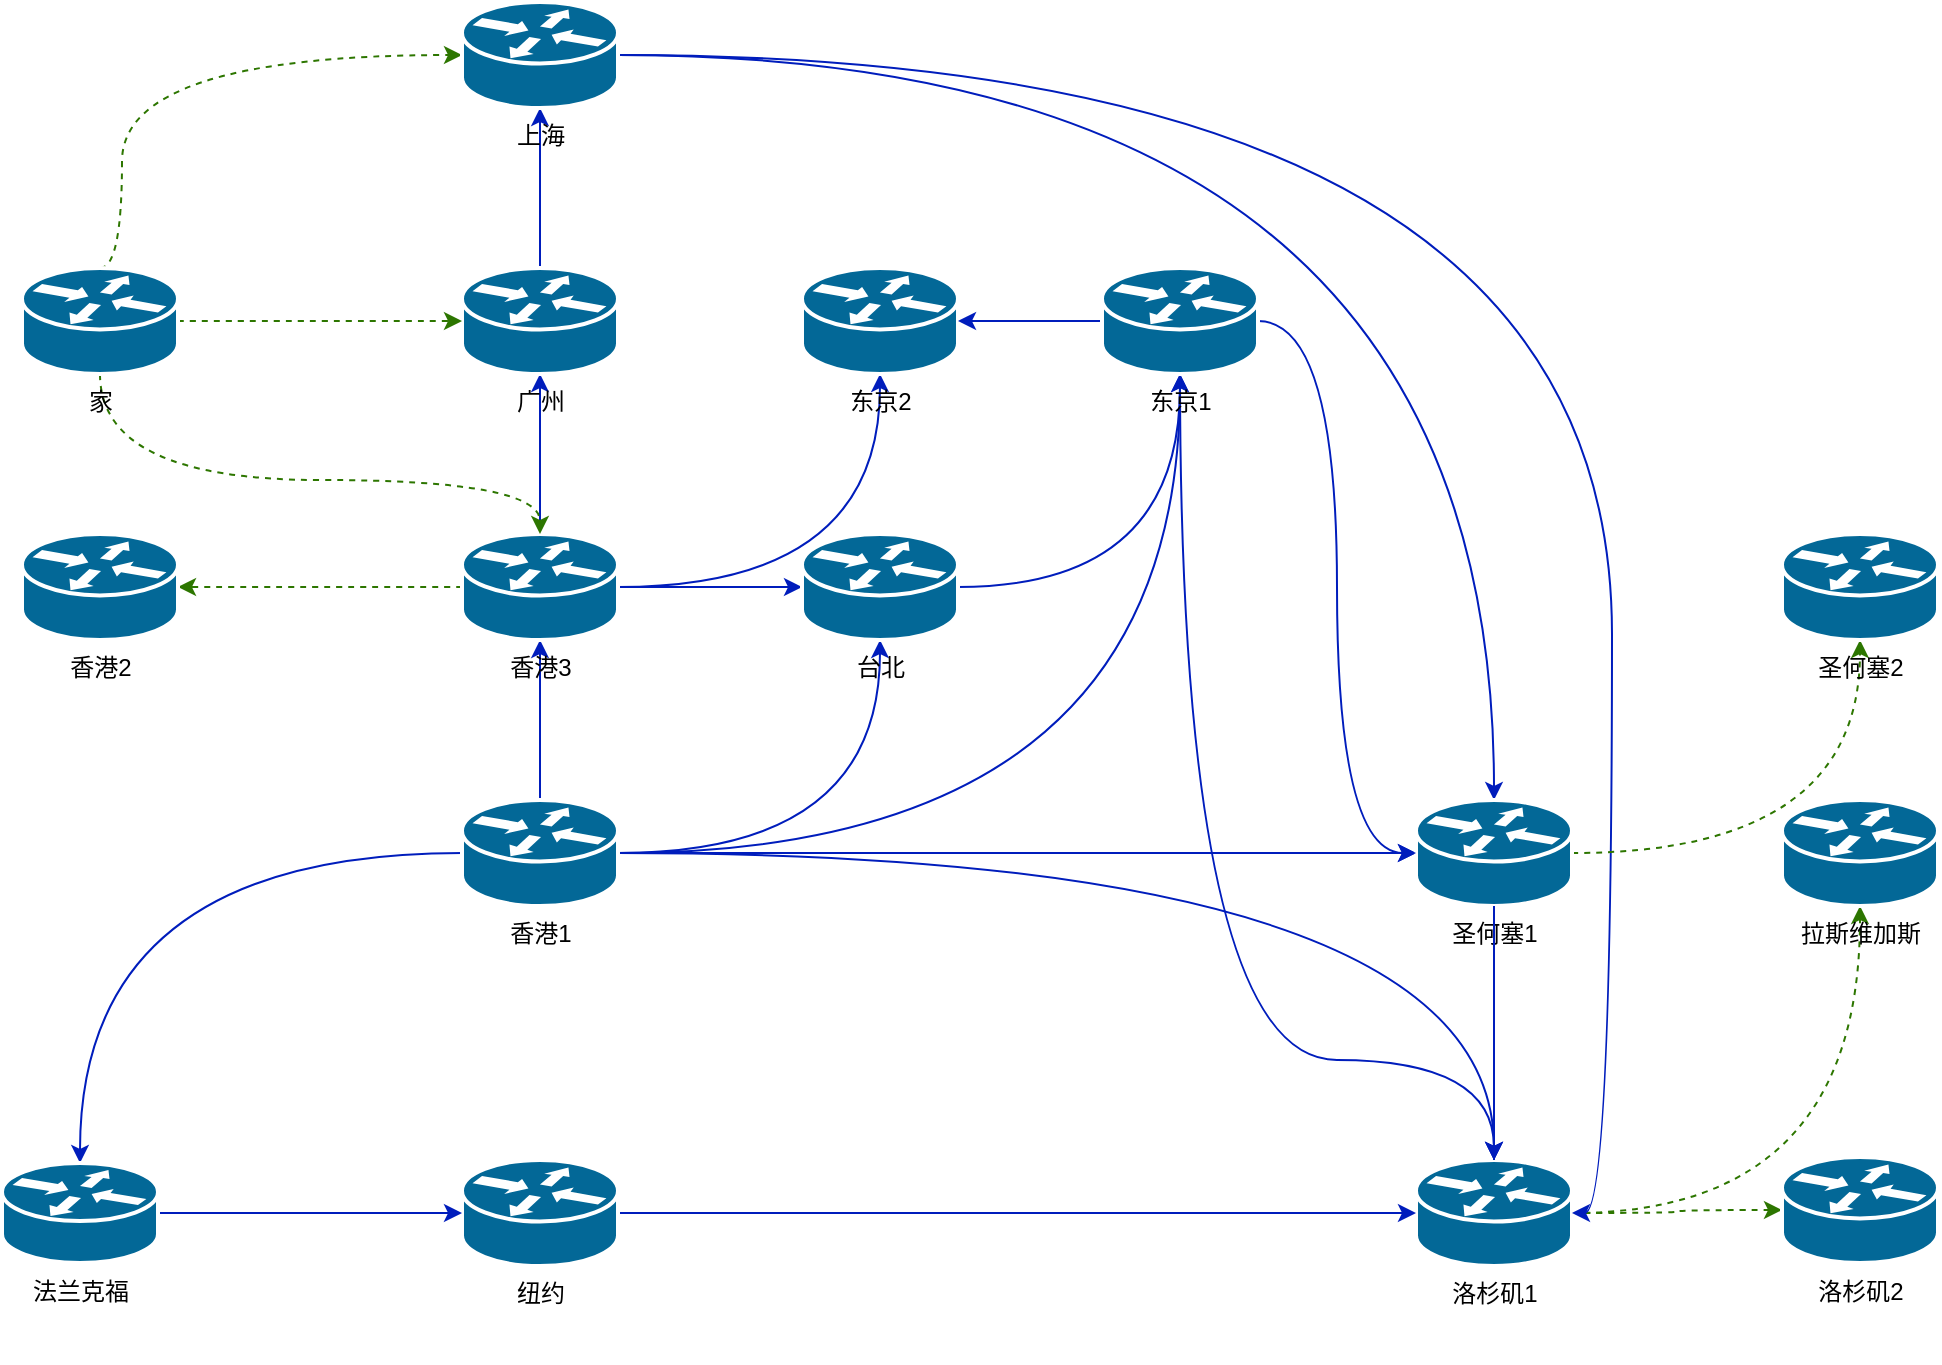 <mxfile version="20.8.5" type="github">
  <diagram id="uHXWS0pQzFWdipmOSE3i" name="第 1 页">
    <mxGraphModel dx="1434" dy="1912" grid="1" gridSize="10" guides="1" tooltips="1" connect="1" arrows="1" fold="1" page="1" pageScale="1" pageWidth="827" pageHeight="1169" math="0" shadow="0">
      <root>
        <mxCell id="0" />
        <mxCell id="1" parent="0" />
        <mxCell id="fZUv5z6-WZGmwpLBm6Op-58" value="" style="edgeStyle=orthogonalEdgeStyle;curved=1;orthogonalLoop=1;jettySize=auto;html=1;fontColor=#000000;elbow=vertical;fillColor=#0050ef;strokeColor=#001DBC;" parent="1" source="fZUv5z6-WZGmwpLBm6Op-52" target="fZUv5z6-WZGmwpLBm6Op-57" edge="1">
          <mxGeometry relative="1" as="geometry" />
        </mxCell>
        <mxCell id="fZUv5z6-WZGmwpLBm6Op-62" value="" style="edgeStyle=orthogonalEdgeStyle;curved=1;orthogonalLoop=1;jettySize=auto;html=1;fontColor=#000000;elbow=vertical;fillColor=#0050ef;strokeColor=#001DBC;" parent="1" source="fZUv5z6-WZGmwpLBm6Op-52" target="fZUv5z6-WZGmwpLBm6Op-61" edge="1">
          <mxGeometry relative="1" as="geometry" />
        </mxCell>
        <mxCell id="fZUv5z6-WZGmwpLBm6Op-71" value="" style="edgeStyle=orthogonalEdgeStyle;curved=1;orthogonalLoop=1;jettySize=auto;html=1;fontColor=#000000;elbow=vertical;fillColor=#0050ef;strokeColor=#001DBC;" parent="1" source="fZUv5z6-WZGmwpLBm6Op-52" target="fZUv5z6-WZGmwpLBm6Op-70" edge="1">
          <mxGeometry relative="1" as="geometry" />
        </mxCell>
        <mxCell id="fZUv5z6-WZGmwpLBm6Op-97" style="edgeStyle=orthogonalEdgeStyle;curved=1;orthogonalLoop=1;jettySize=auto;html=1;fontColor=#000000;strokeWidth=1;elbow=vertical;fillColor=#0050ef;strokeColor=#001DBC;" parent="1" source="fZUv5z6-WZGmwpLBm6Op-52" target="fZUv5z6-WZGmwpLBm6Op-95" edge="1">
          <mxGeometry relative="1" as="geometry" />
        </mxCell>
        <mxCell id="fZUv5z6-WZGmwpLBm6Op-105" style="edgeStyle=orthogonalEdgeStyle;curved=1;orthogonalLoop=1;jettySize=auto;html=1;fontColor=#000000;strokeWidth=1;elbow=vertical;fillColor=#0050ef;strokeColor=#001DBC;" parent="1" source="fZUv5z6-WZGmwpLBm6Op-52" target="fZUv5z6-WZGmwpLBm6Op-100" edge="1">
          <mxGeometry relative="1" as="geometry" />
        </mxCell>
        <mxCell id="fZUv5z6-WZGmwpLBm6Op-107" style="edgeStyle=orthogonalEdgeStyle;curved=1;orthogonalLoop=1;jettySize=auto;html=1;fontColor=#000000;strokeWidth=1;elbow=vertical;fillColor=#0050ef;strokeColor=#001DBC;" parent="1" source="fZUv5z6-WZGmwpLBm6Op-52" target="fZUv5z6-WZGmwpLBm6Op-53" edge="1">
          <mxGeometry relative="1" as="geometry" />
        </mxCell>
        <mxCell id="fZUv5z6-WZGmwpLBm6Op-52" value="&lt;font color=&quot;#000000&quot;&gt;香港1&lt;br&gt;&lt;br&gt;&lt;/font&gt;" style="shape=mxgraph.cisco.routers.router;sketch=0;html=1;pointerEvents=1;dashed=0;fillColor=#036897;strokeColor=#ffffff;strokeWidth=2;verticalLabelPosition=bottom;verticalAlign=top;align=center;outlineConnect=0;fontColor=#FF3333;" parent="1" vertex="1">
          <mxGeometry x="350" y="220" width="78" height="53" as="geometry" />
        </mxCell>
        <mxCell id="fZUv5z6-WZGmwpLBm6Op-88" style="edgeStyle=orthogonalEdgeStyle;curved=1;orthogonalLoop=1;jettySize=auto;html=1;dashed=1;fontColor=#000000;elbow=vertical;fillColor=#60a917;strokeColor=#2D7600;" parent="1" source="fZUv5z6-WZGmwpLBm6Op-53" target="fZUv5z6-WZGmwpLBm6Op-66" edge="1">
          <mxGeometry relative="1" as="geometry" />
        </mxCell>
        <mxCell id="fZUv5z6-WZGmwpLBm6Op-89" style="edgeStyle=orthogonalEdgeStyle;curved=1;orthogonalLoop=1;jettySize=auto;html=1;dashed=1;fontColor=#000000;elbow=vertical;fillColor=#60a917;strokeColor=#2D7600;" parent="1" source="fZUv5z6-WZGmwpLBm6Op-53" target="fZUv5z6-WZGmwpLBm6Op-64" edge="1">
          <mxGeometry relative="1" as="geometry" />
        </mxCell>
        <mxCell id="fZUv5z6-WZGmwpLBm6Op-53" value="&lt;font color=&quot;#000000&quot;&gt;洛杉矶1&lt;br&gt;&lt;br&gt;&lt;/font&gt;" style="shape=mxgraph.cisco.routers.router;sketch=0;html=1;pointerEvents=1;dashed=0;fillColor=#036897;strokeColor=#ffffff;strokeWidth=2;verticalLabelPosition=bottom;verticalAlign=top;align=center;outlineConnect=0;fontColor=#FF3333;" parent="1" vertex="1">
          <mxGeometry x="827" y="400" width="78" height="53" as="geometry" />
        </mxCell>
        <mxCell id="fZUv5z6-WZGmwpLBm6Op-69" style="edgeStyle=orthogonalEdgeStyle;curved=1;orthogonalLoop=1;jettySize=auto;html=1;fontColor=#000000;elbow=vertical;fillColor=#0050ef;strokeColor=#001DBC;" parent="1" source="fZUv5z6-WZGmwpLBm6Op-55" target="fZUv5z6-WZGmwpLBm6Op-53" edge="1">
          <mxGeometry relative="1" as="geometry" />
        </mxCell>
        <mxCell id="fZUv5z6-WZGmwpLBm6Op-55" value="&lt;font color=&quot;#000000&quot;&gt;纽约&lt;br&gt;&lt;br&gt;&lt;/font&gt;" style="shape=mxgraph.cisco.routers.router;sketch=0;html=1;pointerEvents=1;dashed=0;fillColor=#036897;strokeColor=#ffffff;strokeWidth=2;verticalLabelPosition=bottom;verticalAlign=top;align=center;outlineConnect=0;fontColor=#FF3333;" parent="1" vertex="1">
          <mxGeometry x="350" y="400" width="78" height="53" as="geometry" />
        </mxCell>
        <mxCell id="fZUv5z6-WZGmwpLBm6Op-116" style="edgeStyle=orthogonalEdgeStyle;curved=1;orthogonalLoop=1;jettySize=auto;html=1;fontColor=#000000;strokeWidth=1;elbow=vertical;fillColor=#0050ef;strokeColor=#001DBC;" parent="1" source="fZUv5z6-WZGmwpLBm6Op-57" target="fZUv5z6-WZGmwpLBm6Op-55" edge="1">
          <mxGeometry relative="1" as="geometry" />
        </mxCell>
        <mxCell id="fZUv5z6-WZGmwpLBm6Op-57" value="&lt;font color=&quot;#000000&quot;&gt;法兰克福&lt;br&gt;&lt;/font&gt;" style="shape=mxgraph.cisco.routers.router;sketch=0;html=1;pointerEvents=1;dashed=0;fillColor=#036897;strokeColor=#ffffff;strokeWidth=2;verticalLabelPosition=bottom;verticalAlign=top;align=center;outlineConnect=0;fontColor=#FF3333;" parent="1" vertex="1">
          <mxGeometry x="120" y="401.5" width="78" height="50" as="geometry" />
        </mxCell>
        <mxCell id="fZUv5z6-WZGmwpLBm6Op-63" value="" style="edgeStyle=orthogonalEdgeStyle;curved=1;orthogonalLoop=1;jettySize=auto;html=1;fontColor=#000000;elbow=vertical;fillColor=#0050ef;strokeColor=#001DBC;" parent="1" source="fZUv5z6-WZGmwpLBm6Op-61" target="fZUv5z6-WZGmwpLBm6Op-53" edge="1">
          <mxGeometry relative="1" as="geometry" />
        </mxCell>
        <mxCell id="fZUv5z6-WZGmwpLBm6Op-64" value="&lt;font color=&quot;#000000&quot;&gt;洛杉矶2&lt;br&gt;&lt;br&gt;&lt;br&gt;&lt;/font&gt;" style="shape=mxgraph.cisco.routers.router;sketch=0;html=1;pointerEvents=1;dashed=0;fillColor=#036897;strokeColor=#ffffff;strokeWidth=2;verticalLabelPosition=bottom;verticalAlign=top;align=center;outlineConnect=0;fontColor=#FF3333;" parent="1" vertex="1">
          <mxGeometry x="1010" y="398.5" width="78" height="53" as="geometry" />
        </mxCell>
        <mxCell id="fZUv5z6-WZGmwpLBm6Op-66" value="&lt;font color=&quot;#000000&quot;&gt;拉斯维加斯&lt;br&gt;&lt;/font&gt;" style="shape=mxgraph.cisco.routers.router;sketch=0;html=1;pointerEvents=1;dashed=0;fillColor=#036897;strokeColor=#ffffff;strokeWidth=2;verticalLabelPosition=bottom;verticalAlign=top;align=center;outlineConnect=0;fontColor=#FF3333;" parent="1" vertex="1">
          <mxGeometry x="1010" y="220" width="78" height="53" as="geometry" />
        </mxCell>
        <mxCell id="fZUv5z6-WZGmwpLBm6Op-94" value="" style="edgeStyle=orthogonalEdgeStyle;curved=1;orthogonalLoop=1;jettySize=auto;html=1;fontColor=#000000;strokeWidth=1;elbow=vertical;dashed=1;fillColor=#60a917;strokeColor=#2D7600;" parent="1" source="fZUv5z6-WZGmwpLBm6Op-70" target="fZUv5z6-WZGmwpLBm6Op-93" edge="1">
          <mxGeometry relative="1" as="geometry" />
        </mxCell>
        <mxCell id="fZUv5z6-WZGmwpLBm6Op-96" value="" style="edgeStyle=orthogonalEdgeStyle;curved=1;orthogonalLoop=1;jettySize=auto;html=1;fontColor=#000000;strokeWidth=1;elbow=vertical;fillColor=#0050ef;strokeColor=#001DBC;" parent="1" source="fZUv5z6-WZGmwpLBm6Op-70" target="fZUv5z6-WZGmwpLBm6Op-95" edge="1">
          <mxGeometry relative="1" as="geometry" />
        </mxCell>
        <mxCell id="fZUv5z6-WZGmwpLBm6Op-99" value="" style="edgeStyle=orthogonalEdgeStyle;curved=1;orthogonalLoop=1;jettySize=auto;html=1;fontColor=#000000;strokeWidth=1;elbow=vertical;fillColor=#0050ef;strokeColor=#001DBC;" parent="1" source="fZUv5z6-WZGmwpLBm6Op-70" target="fZUv5z6-WZGmwpLBm6Op-98" edge="1">
          <mxGeometry relative="1" as="geometry" />
        </mxCell>
        <mxCell id="fZUv5z6-WZGmwpLBm6Op-113" style="edgeStyle=orthogonalEdgeStyle;curved=1;orthogonalLoop=1;jettySize=auto;html=1;fontColor=#000000;strokeWidth=1;elbow=vertical;fillColor=#0050ef;strokeColor=#001DBC;" parent="1" source="fZUv5z6-WZGmwpLBm6Op-70" target="fZUv5z6-WZGmwpLBm6Op-72" edge="1">
          <mxGeometry relative="1" as="geometry" />
        </mxCell>
        <mxCell id="fZUv5z6-WZGmwpLBm6Op-70" value="&lt;font color=&quot;#000000&quot;&gt;香港3&lt;br&gt;&lt;br&gt;&lt;br&gt;&lt;/font&gt;" style="shape=mxgraph.cisco.routers.router;sketch=0;html=1;pointerEvents=1;dashed=0;fillColor=#036897;strokeColor=#ffffff;strokeWidth=2;verticalLabelPosition=bottom;verticalAlign=top;align=center;outlineConnect=0;fontColor=#FF3333;" parent="1" vertex="1">
          <mxGeometry x="350" y="87" width="78" height="53" as="geometry" />
        </mxCell>
        <mxCell id="fZUv5z6-WZGmwpLBm6Op-80" value="" style="edgeStyle=orthogonalEdgeStyle;curved=1;orthogonalLoop=1;jettySize=auto;html=1;fontColor=#000000;elbow=vertical;fillColor=#0050ef;strokeColor=#001DBC;" parent="1" source="fZUv5z6-WZGmwpLBm6Op-72" target="fZUv5z6-WZGmwpLBm6Op-79" edge="1">
          <mxGeometry relative="1" as="geometry" />
        </mxCell>
        <mxCell id="fZUv5z6-WZGmwpLBm6Op-72" value="&lt;font color=&quot;#000000&quot;&gt;广州&lt;br&gt;&lt;/font&gt;" style="shape=mxgraph.cisco.routers.router;sketch=0;html=1;pointerEvents=1;dashed=0;fillColor=#036897;strokeColor=#ffffff;strokeWidth=2;verticalLabelPosition=bottom;verticalAlign=top;align=center;outlineConnect=0;fontColor=#FF3333;" parent="1" vertex="1">
          <mxGeometry x="350" y="-46" width="78" height="53" as="geometry" />
        </mxCell>
        <mxCell id="fZUv5z6-WZGmwpLBm6Op-90" style="edgeStyle=orthogonalEdgeStyle;curved=1;orthogonalLoop=1;jettySize=auto;html=1;entryX=0;entryY=0.5;entryDx=0;entryDy=0;entryPerimeter=0;fontColor=#000000;strokeWidth=1;elbow=vertical;dashed=1;fillColor=#60a917;strokeColor=#2D7600;" parent="1" source="fZUv5z6-WZGmwpLBm6Op-77" target="fZUv5z6-WZGmwpLBm6Op-72" edge="1">
          <mxGeometry relative="1" as="geometry" />
        </mxCell>
        <mxCell id="fZUv5z6-WZGmwpLBm6Op-91" style="edgeStyle=orthogonalEdgeStyle;curved=1;orthogonalLoop=1;jettySize=auto;html=1;fontColor=#000000;strokeWidth=1;elbow=vertical;entryX=0;entryY=0.5;entryDx=0;entryDy=0;entryPerimeter=0;dashed=1;fillColor=#60a917;strokeColor=#2D7600;exitX=0.5;exitY=0;exitDx=0;exitDy=0;exitPerimeter=0;" parent="1" source="fZUv5z6-WZGmwpLBm6Op-77" target="fZUv5z6-WZGmwpLBm6Op-79" edge="1">
          <mxGeometry relative="1" as="geometry">
            <Array as="points">
              <mxPoint x="180" y="-46" />
              <mxPoint x="180" y="-152" />
            </Array>
          </mxGeometry>
        </mxCell>
        <mxCell id="fZUv5z6-WZGmwpLBm6Op-110" style="edgeStyle=orthogonalEdgeStyle;curved=1;orthogonalLoop=1;jettySize=auto;html=1;fontColor=#000000;strokeWidth=1;elbow=vertical;fillColor=#60a917;strokeColor=#2D7600;dashed=1;" parent="1" source="fZUv5z6-WZGmwpLBm6Op-77" target="fZUv5z6-WZGmwpLBm6Op-70" edge="1">
          <mxGeometry relative="1" as="geometry">
            <Array as="points">
              <mxPoint x="169" y="60" />
              <mxPoint x="389" y="60" />
            </Array>
          </mxGeometry>
        </mxCell>
        <mxCell id="fZUv5z6-WZGmwpLBm6Op-77" value="&lt;font color=&quot;#000000&quot;&gt;家&lt;br&gt;&lt;/font&gt;" style="shape=mxgraph.cisco.routers.router;sketch=0;html=1;pointerEvents=1;dashed=0;fillColor=#036897;strokeColor=#ffffff;strokeWidth=2;verticalLabelPosition=bottom;verticalAlign=top;align=center;outlineConnect=0;fontColor=#FF3333;" parent="1" vertex="1">
          <mxGeometry x="130" y="-46" width="78" height="53" as="geometry" />
        </mxCell>
        <mxCell id="fZUv5z6-WZGmwpLBm6Op-81" style="edgeStyle=orthogonalEdgeStyle;curved=1;orthogonalLoop=1;jettySize=auto;html=1;fontColor=#000000;elbow=vertical;entryX=0.5;entryY=0;entryDx=0;entryDy=0;entryPerimeter=0;fillColor=#0050ef;strokeColor=#001DBC;" parent="1" source="fZUv5z6-WZGmwpLBm6Op-79" target="fZUv5z6-WZGmwpLBm6Op-61" edge="1">
          <mxGeometry relative="1" as="geometry">
            <mxPoint x="1000" y="210" as="targetPoint" />
          </mxGeometry>
        </mxCell>
        <mxCell id="fZUv5z6-WZGmwpLBm6Op-108" style="edgeStyle=orthogonalEdgeStyle;curved=1;orthogonalLoop=1;jettySize=auto;html=1;entryX=1;entryY=0.5;entryDx=0;entryDy=0;entryPerimeter=0;fontColor=#000000;strokeWidth=1;elbow=vertical;fillColor=#0050ef;strokeColor=#001DBC;" parent="1" source="fZUv5z6-WZGmwpLBm6Op-79" target="fZUv5z6-WZGmwpLBm6Op-53" edge="1">
          <mxGeometry relative="1" as="geometry" />
        </mxCell>
        <mxCell id="fZUv5z6-WZGmwpLBm6Op-79" value="&lt;font color=&quot;#000000&quot;&gt;上海&lt;br&gt;&lt;/font&gt;" style="shape=mxgraph.cisco.routers.router;sketch=0;html=1;pointerEvents=1;dashed=0;fillColor=#036897;strokeColor=#ffffff;strokeWidth=2;verticalLabelPosition=bottom;verticalAlign=top;align=center;outlineConnect=0;fontColor=#FF3333;" parent="1" vertex="1">
          <mxGeometry x="350" y="-179" width="78" height="53" as="geometry" />
        </mxCell>
        <mxCell id="fZUv5z6-WZGmwpLBm6Op-115" value="" style="edgeStyle=orthogonalEdgeStyle;curved=1;orthogonalLoop=1;jettySize=auto;html=1;fontColor=#000000;strokeWidth=1;elbow=vertical;dashed=1;fillColor=#60a917;strokeColor=#2D7600;" parent="1" source="fZUv5z6-WZGmwpLBm6Op-61" target="fZUv5z6-WZGmwpLBm6Op-114" edge="1">
          <mxGeometry relative="1" as="geometry" />
        </mxCell>
        <mxCell id="fZUv5z6-WZGmwpLBm6Op-61" value="&lt;font color=&quot;#000000&quot;&gt;圣何塞1&lt;br&gt;&lt;/font&gt;" style="shape=mxgraph.cisco.routers.router;sketch=0;html=1;pointerEvents=1;dashed=0;fillColor=#036897;strokeColor=#ffffff;strokeWidth=2;verticalLabelPosition=bottom;verticalAlign=top;align=center;outlineConnect=0;fontColor=#FF3333;" parent="1" vertex="1">
          <mxGeometry x="827" y="220" width="78" height="53" as="geometry" />
        </mxCell>
        <mxCell id="fZUv5z6-WZGmwpLBm6Op-83" value="" style="edgeStyle=orthogonalEdgeStyle;curved=1;orthogonalLoop=1;jettySize=auto;html=1;fontColor=#000000;elbow=vertical;fillColor=#0050ef;strokeColor=#001DBC;endArrow=none;strokeWidth=1;" parent="1" source="fZUv5z6-WZGmwpLBm6Op-53" target="fZUv5z6-WZGmwpLBm6Op-61" edge="1">
          <mxGeometry relative="1" as="geometry">
            <mxPoint x="1108" y="746.5" as="sourcePoint" />
            <mxPoint x="1239" y="860" as="targetPoint" />
          </mxGeometry>
        </mxCell>
        <mxCell id="fZUv5z6-WZGmwpLBm6Op-93" value="&lt;font color=&quot;#000000&quot;&gt;香港2&lt;br&gt;&lt;br&gt;&lt;br&gt;&lt;/font&gt;" style="shape=mxgraph.cisco.routers.router;sketch=0;html=1;pointerEvents=1;dashed=0;fillColor=#036897;strokeColor=#ffffff;strokeWidth=2;verticalLabelPosition=bottom;verticalAlign=top;align=center;outlineConnect=0;fontColor=#FF3333;" parent="1" vertex="1">
          <mxGeometry x="130" y="87" width="78" height="53" as="geometry" />
        </mxCell>
        <mxCell id="fZUv5z6-WZGmwpLBm6Op-101" value="" style="edgeStyle=orthogonalEdgeStyle;curved=1;orthogonalLoop=1;jettySize=auto;html=1;fontColor=#000000;strokeWidth=1;elbow=vertical;fillColor=#0050ef;strokeColor=#001DBC;" parent="1" source="fZUv5z6-WZGmwpLBm6Op-95" target="fZUv5z6-WZGmwpLBm6Op-100" edge="1">
          <mxGeometry relative="1" as="geometry" />
        </mxCell>
        <mxCell id="fZUv5z6-WZGmwpLBm6Op-95" value="&lt;font color=&quot;#000000&quot;&gt;台北&lt;br&gt;&lt;/font&gt;" style="shape=mxgraph.cisco.routers.router;sketch=0;html=1;pointerEvents=1;dashed=0;fillColor=#036897;strokeColor=#ffffff;strokeWidth=2;verticalLabelPosition=bottom;verticalAlign=top;align=center;outlineConnect=0;fontColor=#FF3333;" parent="1" vertex="1">
          <mxGeometry x="520" y="87" width="78" height="53" as="geometry" />
        </mxCell>
        <mxCell id="fZUv5z6-WZGmwpLBm6Op-98" value="&lt;font color=&quot;#000000&quot;&gt;东京2&lt;br&gt;&lt;br&gt;&lt;/font&gt;" style="shape=mxgraph.cisco.routers.router;sketch=0;html=1;pointerEvents=1;dashed=0;fillColor=#036897;strokeColor=#ffffff;strokeWidth=2;verticalLabelPosition=bottom;verticalAlign=top;align=center;outlineConnect=0;fontColor=#FF3333;" parent="1" vertex="1">
          <mxGeometry x="520" y="-46" width="78" height="53" as="geometry" />
        </mxCell>
        <mxCell id="fZUv5z6-WZGmwpLBm6Op-104" value="" style="edgeStyle=orthogonalEdgeStyle;curved=1;orthogonalLoop=1;jettySize=auto;html=1;fontColor=#000000;strokeWidth=1;elbow=vertical;fillColor=#0050ef;strokeColor=#001DBC;" parent="1" source="fZUv5z6-WZGmwpLBm6Op-100" target="fZUv5z6-WZGmwpLBm6Op-98" edge="1">
          <mxGeometry relative="1" as="geometry" />
        </mxCell>
        <mxCell id="fZUv5z6-WZGmwpLBm6Op-109" style="edgeStyle=orthogonalEdgeStyle;curved=1;orthogonalLoop=1;jettySize=auto;html=1;fontColor=#000000;strokeWidth=1;elbow=vertical;fillColor=#0050ef;strokeColor=#001DBC;" parent="1" source="fZUv5z6-WZGmwpLBm6Op-100" target="fZUv5z6-WZGmwpLBm6Op-53" edge="1">
          <mxGeometry relative="1" as="geometry">
            <Array as="points">
              <mxPoint x="709" y="350" />
              <mxPoint x="866" y="350" />
            </Array>
          </mxGeometry>
        </mxCell>
        <mxCell id="fZUv5z6-WZGmwpLBm6Op-112" style="edgeStyle=orthogonalEdgeStyle;curved=1;orthogonalLoop=1;jettySize=auto;html=1;entryX=0;entryY=0.5;entryDx=0;entryDy=0;entryPerimeter=0;fontColor=#000000;strokeWidth=1;elbow=vertical;fillColor=#0050ef;strokeColor=#001DBC;" parent="1" source="fZUv5z6-WZGmwpLBm6Op-100" target="fZUv5z6-WZGmwpLBm6Op-61" edge="1">
          <mxGeometry relative="1" as="geometry" />
        </mxCell>
        <mxCell id="fZUv5z6-WZGmwpLBm6Op-100" value="&lt;font color=&quot;#000000&quot;&gt;东京1&lt;br&gt;&lt;/font&gt;" style="shape=mxgraph.cisco.routers.router;sketch=0;html=1;pointerEvents=1;dashed=0;fillColor=#036897;strokeColor=#ffffff;strokeWidth=2;verticalLabelPosition=bottom;verticalAlign=top;align=center;outlineConnect=0;fontColor=#FF3333;" parent="1" vertex="1">
          <mxGeometry x="670" y="-46" width="78" height="53" as="geometry" />
        </mxCell>
        <mxCell id="fZUv5z6-WZGmwpLBm6Op-114" value="&lt;font color=&quot;#000000&quot;&gt;圣何塞2&lt;br&gt;&lt;br&gt;&lt;/font&gt;" style="shape=mxgraph.cisco.routers.router;sketch=0;html=1;pointerEvents=1;dashed=0;fillColor=#036897;strokeColor=#ffffff;strokeWidth=2;verticalLabelPosition=bottom;verticalAlign=top;align=center;outlineConnect=0;fontColor=#FF3333;" parent="1" vertex="1">
          <mxGeometry x="1010" y="87" width="78" height="53" as="geometry" />
        </mxCell>
      </root>
    </mxGraphModel>
  </diagram>
</mxfile>
